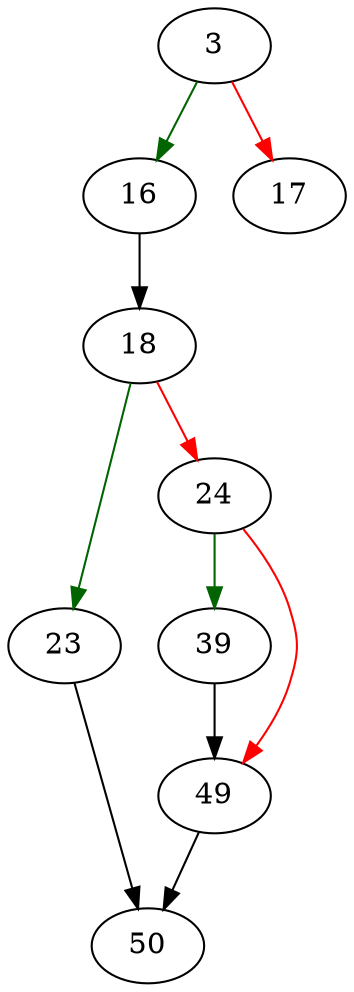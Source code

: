 strict digraph "idxSampleFunc" {
	// Node definitions.
	3 [entry=true];
	16;
	17;
	18;
	23;
	24;
	50;
	39;
	49;

	// Edge definitions.
	3 -> 16 [
		color=darkgreen
		cond=true
	];
	3 -> 17 [
		color=red
		cond=false
	];
	16 -> 18;
	18 -> 23 [
		color=darkgreen
		cond=true
	];
	18 -> 24 [
		color=red
		cond=false
	];
	23 -> 50;
	24 -> 39 [
		color=darkgreen
		cond=true
	];
	24 -> 49 [
		color=red
		cond=false
	];
	39 -> 49;
	49 -> 50;
}